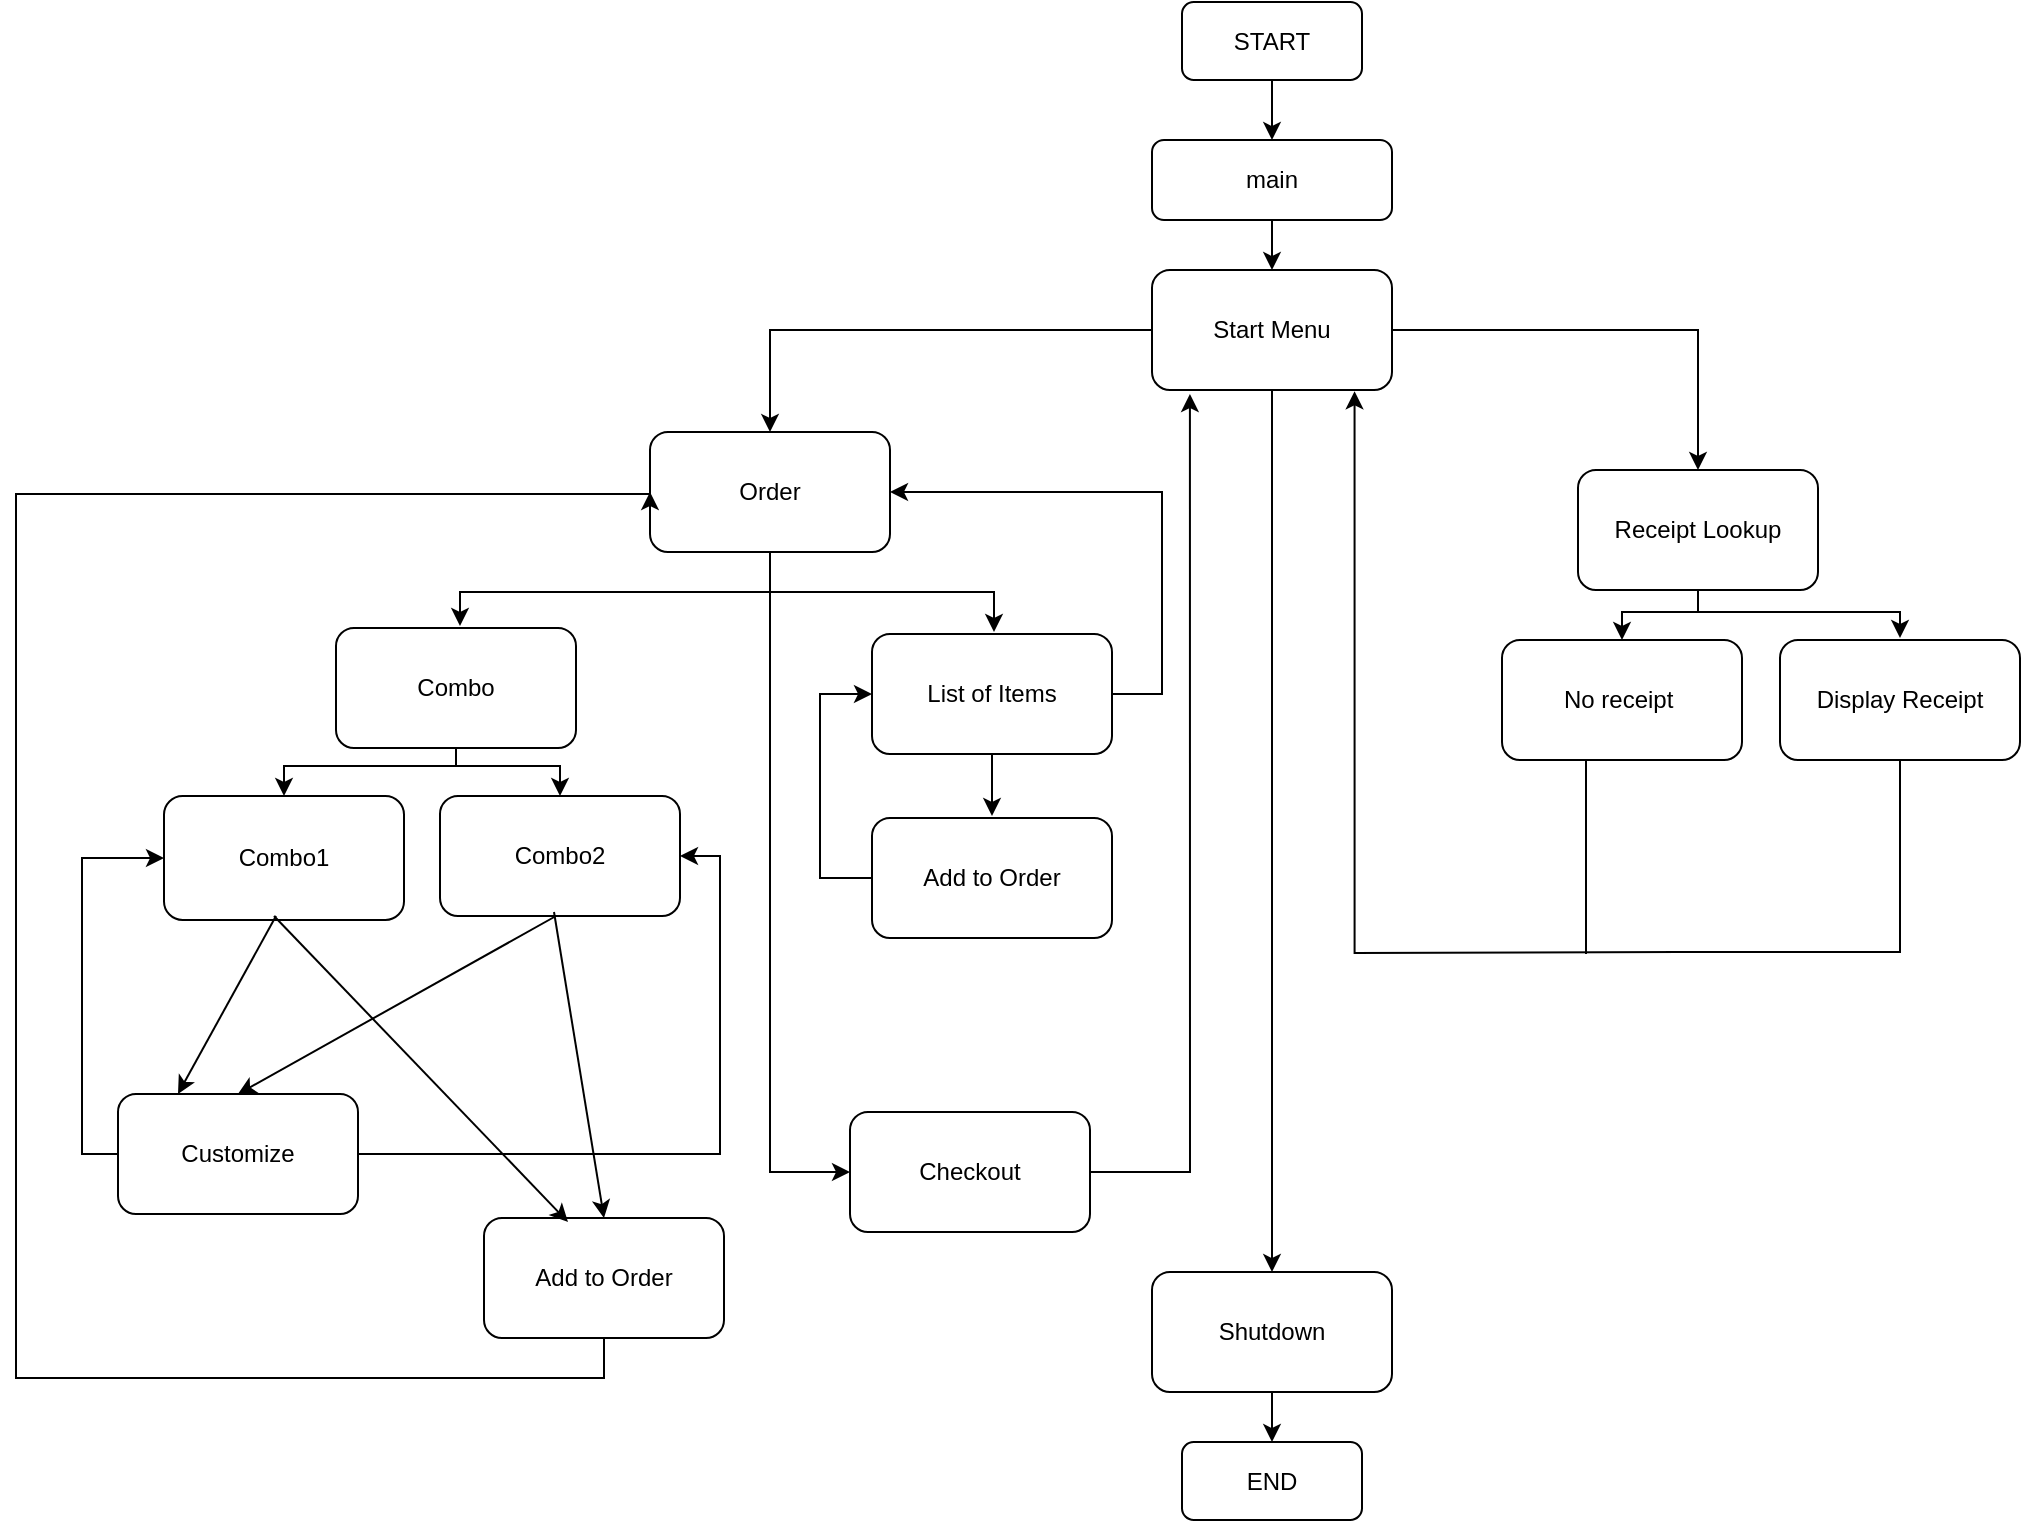 <mxfile version="16.5.1" type="device"><diagram id="C5RBs43oDa-KdzZeNtuy" name="Page-1"><mxGraphModel dx="2301" dy="1114" grid="0" gridSize="10" guides="1" tooltips="1" connect="1" arrows="1" fold="1" page="0" pageScale="1" pageWidth="827" pageHeight="1169" background="none" math="0" shadow="0"><root><mxCell id="WIyWlLk6GJQsqaUBKTNV-0"/><mxCell id="WIyWlLk6GJQsqaUBKTNV-1" parent="WIyWlLk6GJQsqaUBKTNV-0"/><mxCell id="A3fkaGjAUf6eBdhboRFx-56" style="edgeStyle=orthogonalEdgeStyle;rounded=0;orthogonalLoop=1;jettySize=auto;html=1;exitX=0.5;exitY=1;exitDx=0;exitDy=0;endArrow=classic;endFill=1;" edge="1" parent="WIyWlLk6GJQsqaUBKTNV-1" source="WIyWlLk6GJQsqaUBKTNV-3" target="A3fkaGjAUf6eBdhboRFx-0"><mxGeometry relative="1" as="geometry"/></mxCell><mxCell id="WIyWlLk6GJQsqaUBKTNV-3" value="main" style="rounded=1;whiteSpace=wrap;html=1;fontSize=12;glass=0;strokeWidth=1;shadow=0;" parent="WIyWlLk6GJQsqaUBKTNV-1" vertex="1"><mxGeometry x="-31" y="104" width="120" height="40" as="geometry"/></mxCell><mxCell id="A3fkaGjAUf6eBdhboRFx-43" style="edgeStyle=orthogonalEdgeStyle;rounded=0;orthogonalLoop=1;jettySize=auto;html=1;exitX=0;exitY=0.5;exitDx=0;exitDy=0;entryX=0.5;entryY=0;entryDx=0;entryDy=0;endArrow=classic;endFill=1;" edge="1" parent="WIyWlLk6GJQsqaUBKTNV-1" source="A3fkaGjAUf6eBdhboRFx-0" target="A3fkaGjAUf6eBdhboRFx-5"><mxGeometry relative="1" as="geometry"/></mxCell><mxCell id="A3fkaGjAUf6eBdhboRFx-44" style="edgeStyle=orthogonalEdgeStyle;rounded=0;orthogonalLoop=1;jettySize=auto;html=1;exitX=1;exitY=0.5;exitDx=0;exitDy=0;entryX=0.5;entryY=0;entryDx=0;entryDy=0;endArrow=classic;endFill=1;" edge="1" parent="WIyWlLk6GJQsqaUBKTNV-1" source="A3fkaGjAUf6eBdhboRFx-0" target="A3fkaGjAUf6eBdhboRFx-3"><mxGeometry relative="1" as="geometry"/></mxCell><mxCell id="A3fkaGjAUf6eBdhboRFx-64" style="edgeStyle=orthogonalEdgeStyle;rounded=0;orthogonalLoop=1;jettySize=auto;html=1;endArrow=classic;endFill=1;entryX=0.5;entryY=0;entryDx=0;entryDy=0;" edge="1" parent="WIyWlLk6GJQsqaUBKTNV-1" source="A3fkaGjAUf6eBdhboRFx-0" target="A3fkaGjAUf6eBdhboRFx-66"><mxGeometry relative="1" as="geometry"><mxPoint x="29" y="682.444" as="targetPoint"/></mxGeometry></mxCell><mxCell id="A3fkaGjAUf6eBdhboRFx-0" value="Start Menu" style="whiteSpace=wrap;html=1;rounded=1;glass=0;strokeWidth=1;shadow=0;" vertex="1" parent="WIyWlLk6GJQsqaUBKTNV-1"><mxGeometry x="-31" y="169" width="120" height="60" as="geometry"/></mxCell><mxCell id="A3fkaGjAUf6eBdhboRFx-45" style="edgeStyle=orthogonalEdgeStyle;rounded=0;orthogonalLoop=1;jettySize=auto;html=1;exitX=0.5;exitY=1;exitDx=0;exitDy=0;endArrow=classic;endFill=1;" edge="1" parent="WIyWlLk6GJQsqaUBKTNV-1" source="A3fkaGjAUf6eBdhboRFx-3" target="A3fkaGjAUf6eBdhboRFx-14"><mxGeometry relative="1" as="geometry"><Array as="points"><mxPoint x="242" y="340"/><mxPoint x="204" y="340"/></Array></mxGeometry></mxCell><mxCell id="A3fkaGjAUf6eBdhboRFx-46" style="edgeStyle=orthogonalEdgeStyle;rounded=0;orthogonalLoop=1;jettySize=auto;html=1;exitX=0.5;exitY=1;exitDx=0;exitDy=0;entryX=0.5;entryY=0;entryDx=0;entryDy=0;endArrow=classic;endFill=1;" edge="1" parent="WIyWlLk6GJQsqaUBKTNV-1"><mxGeometry relative="1" as="geometry"><mxPoint x="242" y="328" as="sourcePoint"/><mxPoint x="343" y="353" as="targetPoint"/><Array as="points"><mxPoint x="242" y="340"/><mxPoint x="343" y="340"/></Array></mxGeometry></mxCell><mxCell id="A3fkaGjAUf6eBdhboRFx-3" value="Receipt Lookup" style="whiteSpace=wrap;html=1;rounded=1;glass=0;strokeWidth=1;shadow=0;" vertex="1" parent="WIyWlLk6GJQsqaUBKTNV-1"><mxGeometry x="182" y="269" width="120" height="60" as="geometry"/></mxCell><mxCell id="A3fkaGjAUf6eBdhboRFx-32" style="edgeStyle=orthogonalEdgeStyle;rounded=0;orthogonalLoop=1;jettySize=auto;html=1;exitX=0.5;exitY=1;exitDx=0;exitDy=0;endArrow=classic;endFill=1;" edge="1" parent="WIyWlLk6GJQsqaUBKTNV-1"><mxGeometry relative="1" as="geometry"><mxPoint x="-377" y="347" as="targetPoint"/><mxPoint x="-222" y="309" as="sourcePoint"/><Array as="points"><mxPoint x="-222" y="330"/><mxPoint x="-377" y="330"/></Array></mxGeometry></mxCell><mxCell id="A3fkaGjAUf6eBdhboRFx-33" style="edgeStyle=orthogonalEdgeStyle;rounded=0;orthogonalLoop=1;jettySize=auto;html=1;exitX=0.5;exitY=1;exitDx=0;exitDy=0;entryX=0.5;entryY=0;entryDx=0;entryDy=0;endArrow=classic;endFill=1;entryPerimeter=0;" edge="1" parent="WIyWlLk6GJQsqaUBKTNV-1"><mxGeometry relative="1" as="geometry"><mxPoint x="-222" y="312" as="sourcePoint"/><mxPoint x="-110" y="350" as="targetPoint"/><Array as="points"><mxPoint x="-222" y="330"/><mxPoint x="-110" y="330"/></Array></mxGeometry></mxCell><mxCell id="A3fkaGjAUf6eBdhboRFx-59" style="edgeStyle=orthogonalEdgeStyle;rounded=0;orthogonalLoop=1;jettySize=auto;html=1;entryX=0;entryY=0.5;entryDx=0;entryDy=0;endArrow=classic;endFill=1;" edge="1" parent="WIyWlLk6GJQsqaUBKTNV-1" source="A3fkaGjAUf6eBdhboRFx-5" target="A3fkaGjAUf6eBdhboRFx-19"><mxGeometry relative="1" as="geometry"/></mxCell><mxCell id="A3fkaGjAUf6eBdhboRFx-5" value="Order" style="whiteSpace=wrap;html=1;rounded=1;glass=0;strokeWidth=1;shadow=0;" vertex="1" parent="WIyWlLk6GJQsqaUBKTNV-1"><mxGeometry x="-282" y="250" width="120" height="60" as="geometry"/></mxCell><mxCell id="A3fkaGjAUf6eBdhboRFx-34" style="edgeStyle=orthogonalEdgeStyle;rounded=0;orthogonalLoop=1;jettySize=auto;html=1;exitX=0.5;exitY=1;exitDx=0;exitDy=0;entryX=0.5;entryY=0;entryDx=0;entryDy=0;endArrow=classic;endFill=1;" edge="1" parent="WIyWlLk6GJQsqaUBKTNV-1" source="A3fkaGjAUf6eBdhboRFx-9" target="A3fkaGjAUf6eBdhboRFx-18"><mxGeometry relative="1" as="geometry"><Array as="points"><mxPoint x="-379" y="417"/><mxPoint x="-465" y="417"/></Array></mxGeometry></mxCell><mxCell id="A3fkaGjAUf6eBdhboRFx-35" style="edgeStyle=orthogonalEdgeStyle;rounded=0;orthogonalLoop=1;jettySize=auto;html=1;exitX=0.5;exitY=1;exitDx=0;exitDy=0;endArrow=classic;endFill=1;" edge="1" parent="WIyWlLk6GJQsqaUBKTNV-1" source="A3fkaGjAUf6eBdhboRFx-9" target="A3fkaGjAUf6eBdhboRFx-17"><mxGeometry relative="1" as="geometry"><Array as="points"><mxPoint x="-379" y="417"/><mxPoint x="-327" y="417"/></Array></mxGeometry></mxCell><mxCell id="A3fkaGjAUf6eBdhboRFx-9" value="Combo" style="whiteSpace=wrap;html=1;rounded=1;glass=0;strokeWidth=1;shadow=0;" vertex="1" parent="WIyWlLk6GJQsqaUBKTNV-1"><mxGeometry x="-439" y="348" width="120" height="60" as="geometry"/></mxCell><mxCell id="A3fkaGjAUf6eBdhboRFx-38" style="edgeStyle=orthogonalEdgeStyle;rounded=0;orthogonalLoop=1;jettySize=auto;html=1;exitX=0.5;exitY=1;exitDx=0;exitDy=0;endArrow=classic;endFill=1;" edge="1" parent="WIyWlLk6GJQsqaUBKTNV-1" source="A3fkaGjAUf6eBdhboRFx-11"><mxGeometry relative="1" as="geometry"><mxPoint x="-111" y="442.333" as="targetPoint"/><Array as="points"><mxPoint x="-111" y="442"/><mxPoint x="-111" y="442"/></Array></mxGeometry></mxCell><mxCell id="A3fkaGjAUf6eBdhboRFx-60" style="edgeStyle=orthogonalEdgeStyle;rounded=0;orthogonalLoop=1;jettySize=auto;html=1;entryX=1;entryY=0.5;entryDx=0;entryDy=0;endArrow=classic;endFill=1;" edge="1" parent="WIyWlLk6GJQsqaUBKTNV-1" source="A3fkaGjAUf6eBdhboRFx-11" target="A3fkaGjAUf6eBdhboRFx-5"><mxGeometry relative="1" as="geometry"><Array as="points"><mxPoint x="-26" y="381"/><mxPoint x="-26" y="280"/></Array></mxGeometry></mxCell><mxCell id="A3fkaGjAUf6eBdhboRFx-11" value="List of Items" style="whiteSpace=wrap;html=1;rounded=1;glass=0;strokeWidth=1;shadow=0;" vertex="1" parent="WIyWlLk6GJQsqaUBKTNV-1"><mxGeometry x="-171" y="351" width="120" height="60" as="geometry"/></mxCell><mxCell id="A3fkaGjAUf6eBdhboRFx-47" style="edgeStyle=orthogonalEdgeStyle;rounded=0;orthogonalLoop=1;jettySize=auto;html=1;exitX=0.5;exitY=1;exitDx=0;exitDy=0;endArrow=none;endFill=0;" edge="1" parent="WIyWlLk6GJQsqaUBKTNV-1"><mxGeometry relative="1" as="geometry"><mxPoint x="226" y="510" as="targetPoint"/><mxPoint x="343" y="413" as="sourcePoint"/><Array as="points"><mxPoint x="343" y="510"/></Array></mxGeometry></mxCell><mxCell id="A3fkaGjAUf6eBdhboRFx-13" value="Display Receipt" style="whiteSpace=wrap;html=1;rounded=1;glass=0;strokeWidth=1;shadow=0;" vertex="1" parent="WIyWlLk6GJQsqaUBKTNV-1"><mxGeometry x="283" y="354" width="120" height="60" as="geometry"/></mxCell><mxCell id="A3fkaGjAUf6eBdhboRFx-51" style="edgeStyle=orthogonalEdgeStyle;rounded=0;orthogonalLoop=1;jettySize=auto;html=1;exitX=0.5;exitY=1;exitDx=0;exitDy=0;endArrow=none;endFill=0;" edge="1" parent="WIyWlLk6GJQsqaUBKTNV-1"><mxGeometry relative="1" as="geometry"><mxPoint x="186" y="511" as="targetPoint"/><mxPoint x="204" y="411" as="sourcePoint"/><Array as="points"><mxPoint x="186" y="411"/></Array></mxGeometry></mxCell><mxCell id="A3fkaGjAUf6eBdhboRFx-14" value="No receipt&amp;nbsp;" style="whiteSpace=wrap;html=1;rounded=1;glass=0;strokeWidth=1;shadow=0;" vertex="1" parent="WIyWlLk6GJQsqaUBKTNV-1"><mxGeometry x="144" y="354" width="120" height="60" as="geometry"/></mxCell><mxCell id="A3fkaGjAUf6eBdhboRFx-50" style="edgeStyle=orthogonalEdgeStyle;rounded=0;orthogonalLoop=1;jettySize=auto;html=1;exitX=0;exitY=0.5;exitDx=0;exitDy=0;entryX=0.844;entryY=1.011;entryDx=0;entryDy=0;entryPerimeter=0;endArrow=classic;endFill=1;" edge="1" parent="WIyWlLk6GJQsqaUBKTNV-1" target="A3fkaGjAUf6eBdhboRFx-0"><mxGeometry relative="1" as="geometry"><mxPoint x="233" y="510" as="sourcePoint"/></mxGeometry></mxCell><mxCell id="A3fkaGjAUf6eBdhboRFx-57" style="edgeStyle=orthogonalEdgeStyle;rounded=0;orthogonalLoop=1;jettySize=auto;html=1;entryX=0;entryY=0.5;entryDx=0;entryDy=0;endArrow=classic;endFill=1;" edge="1" parent="WIyWlLk6GJQsqaUBKTNV-1" source="A3fkaGjAUf6eBdhboRFx-16" target="A3fkaGjAUf6eBdhboRFx-18"><mxGeometry relative="1" as="geometry"><Array as="points"><mxPoint x="-566" y="611"/><mxPoint x="-566" y="463"/></Array></mxGeometry></mxCell><mxCell id="A3fkaGjAUf6eBdhboRFx-58" style="edgeStyle=orthogonalEdgeStyle;rounded=0;orthogonalLoop=1;jettySize=auto;html=1;entryX=1;entryY=0.5;entryDx=0;entryDy=0;endArrow=classic;endFill=1;" edge="1" parent="WIyWlLk6GJQsqaUBKTNV-1" source="A3fkaGjAUf6eBdhboRFx-16" target="A3fkaGjAUf6eBdhboRFx-17"><mxGeometry relative="1" as="geometry"/></mxCell><mxCell id="A3fkaGjAUf6eBdhboRFx-16" value="Customize" style="whiteSpace=wrap;html=1;rounded=1;glass=0;strokeWidth=1;shadow=0;" vertex="1" parent="WIyWlLk6GJQsqaUBKTNV-1"><mxGeometry x="-548" y="581" width="120" height="60" as="geometry"/></mxCell><mxCell id="A3fkaGjAUf6eBdhboRFx-17" value="Combo2" style="whiteSpace=wrap;html=1;rounded=1;glass=0;strokeWidth=1;shadow=0;" vertex="1" parent="WIyWlLk6GJQsqaUBKTNV-1"><mxGeometry x="-387" y="432" width="120" height="60" as="geometry"/></mxCell><mxCell id="A3fkaGjAUf6eBdhboRFx-18" value="Combo1" style="whiteSpace=wrap;html=1;rounded=1;glass=0;strokeWidth=1;shadow=0;" vertex="1" parent="WIyWlLk6GJQsqaUBKTNV-1"><mxGeometry x="-525" y="432" width="120" height="62" as="geometry"/></mxCell><mxCell id="A3fkaGjAUf6eBdhboRFx-61" style="rounded=0;orthogonalLoop=1;jettySize=auto;html=1;endArrow=classic;endFill=1;exitX=1;exitY=0.5;exitDx=0;exitDy=0;edgeStyle=orthogonalEdgeStyle;entryX=0.158;entryY=1.034;entryDx=0;entryDy=0;entryPerimeter=0;" edge="1" parent="WIyWlLk6GJQsqaUBKTNV-1" source="A3fkaGjAUf6eBdhboRFx-19" target="A3fkaGjAUf6eBdhboRFx-0"><mxGeometry relative="1" as="geometry"><mxPoint x="5" y="229" as="targetPoint"/></mxGeometry></mxCell><mxCell id="A3fkaGjAUf6eBdhboRFx-19" value="Checkout" style="whiteSpace=wrap;html=1;rounded=1;glass=0;strokeWidth=1;shadow=0;" vertex="1" parent="WIyWlLk6GJQsqaUBKTNV-1"><mxGeometry x="-182" y="590" width="120" height="60" as="geometry"/></mxCell><mxCell id="A3fkaGjAUf6eBdhboRFx-48" style="edgeStyle=orthogonalEdgeStyle;rounded=0;orthogonalLoop=1;jettySize=auto;html=1;exitX=0.5;exitY=1;exitDx=0;exitDy=0;entryX=0;entryY=0.5;entryDx=0;entryDy=0;endArrow=classic;endFill=1;" edge="1" parent="WIyWlLk6GJQsqaUBKTNV-1" source="A3fkaGjAUf6eBdhboRFx-20" target="A3fkaGjAUf6eBdhboRFx-5"><mxGeometry relative="1" as="geometry"><mxPoint x="-323" y="281" as="targetPoint"/><Array as="points"><mxPoint x="-305" y="723"/><mxPoint x="-599" y="723"/><mxPoint x="-599" y="281"/></Array></mxGeometry></mxCell><mxCell id="A3fkaGjAUf6eBdhboRFx-20" value="Add to Order" style="whiteSpace=wrap;html=1;rounded=1;glass=0;strokeWidth=1;shadow=0;" vertex="1" parent="WIyWlLk6GJQsqaUBKTNV-1"><mxGeometry x="-365" y="643" width="120" height="60" as="geometry"/></mxCell><mxCell id="A3fkaGjAUf6eBdhboRFx-28" value="" style="endArrow=classic;html=1;rounded=0;entryX=0.5;entryY=0;entryDx=0;entryDy=0;" edge="1" parent="WIyWlLk6GJQsqaUBKTNV-1" target="A3fkaGjAUf6eBdhboRFx-20"><mxGeometry width="50" height="50" relative="1" as="geometry"><mxPoint x="-330" y="490" as="sourcePoint"/><mxPoint x="-280" y="440" as="targetPoint"/></mxGeometry></mxCell><mxCell id="A3fkaGjAUf6eBdhboRFx-29" value="" style="endArrow=classic;html=1;rounded=0;entryX=0.5;entryY=0;entryDx=0;entryDy=0;" edge="1" parent="WIyWlLk6GJQsqaUBKTNV-1" target="A3fkaGjAUf6eBdhboRFx-16"><mxGeometry width="50" height="50" relative="1" as="geometry"><mxPoint x="-329" y="492" as="sourcePoint"/><mxPoint x="-309" y="645" as="targetPoint"/></mxGeometry></mxCell><mxCell id="A3fkaGjAUf6eBdhboRFx-30" value="" style="endArrow=classic;html=1;rounded=0;" edge="1" parent="WIyWlLk6GJQsqaUBKTNV-1"><mxGeometry width="50" height="50" relative="1" as="geometry"><mxPoint x="-470" y="492" as="sourcePoint"/><mxPoint x="-323" y="645" as="targetPoint"/></mxGeometry></mxCell><mxCell id="A3fkaGjAUf6eBdhboRFx-31" value="" style="endArrow=classic;html=1;rounded=0;entryX=0.25;entryY=0;entryDx=0;entryDy=0;" edge="1" parent="WIyWlLk6GJQsqaUBKTNV-1" target="A3fkaGjAUf6eBdhboRFx-16"><mxGeometry width="50" height="50" relative="1" as="geometry"><mxPoint x="-469" y="492" as="sourcePoint"/><mxPoint x="-444" y="645" as="targetPoint"/></mxGeometry></mxCell><mxCell id="A3fkaGjAUf6eBdhboRFx-49" style="edgeStyle=orthogonalEdgeStyle;rounded=0;orthogonalLoop=1;jettySize=auto;html=1;exitX=0;exitY=0.5;exitDx=0;exitDy=0;entryX=0;entryY=0.5;entryDx=0;entryDy=0;endArrow=classic;endFill=1;" edge="1" parent="WIyWlLk6GJQsqaUBKTNV-1" source="A3fkaGjAUf6eBdhboRFx-37" target="A3fkaGjAUf6eBdhboRFx-11"><mxGeometry relative="1" as="geometry"><Array as="points"><mxPoint x="-197" y="473"/><mxPoint x="-197" y="381"/></Array></mxGeometry></mxCell><mxCell id="A3fkaGjAUf6eBdhboRFx-37" value="Add to Order" style="whiteSpace=wrap;html=1;rounded=1;glass=0;strokeWidth=1;shadow=0;" vertex="1" parent="WIyWlLk6GJQsqaUBKTNV-1"><mxGeometry x="-171" y="443" width="120" height="60" as="geometry"/></mxCell><mxCell id="A3fkaGjAUf6eBdhboRFx-55" style="edgeStyle=orthogonalEdgeStyle;rounded=0;orthogonalLoop=1;jettySize=auto;html=1;exitX=0.5;exitY=1;exitDx=0;exitDy=0;endArrow=classic;endFill=1;" edge="1" parent="WIyWlLk6GJQsqaUBKTNV-1" source="A3fkaGjAUf6eBdhboRFx-52" target="WIyWlLk6GJQsqaUBKTNV-3"><mxGeometry relative="1" as="geometry"><Array as="points"/></mxGeometry></mxCell><mxCell id="A3fkaGjAUf6eBdhboRFx-52" value="START" style="rounded=1;whiteSpace=wrap;html=1;" vertex="1" parent="WIyWlLk6GJQsqaUBKTNV-1"><mxGeometry x="-16" y="35" width="90" height="39" as="geometry"/></mxCell><mxCell id="A3fkaGjAUf6eBdhboRFx-65" value="END" style="rounded=1;whiteSpace=wrap;html=1;" vertex="1" parent="WIyWlLk6GJQsqaUBKTNV-1"><mxGeometry x="-16" y="755" width="90" height="39" as="geometry"/></mxCell><mxCell id="A3fkaGjAUf6eBdhboRFx-67" style="edgeStyle=orthogonalEdgeStyle;rounded=0;orthogonalLoop=1;jettySize=auto;html=1;entryX=0.5;entryY=0;entryDx=0;entryDy=0;endArrow=classic;endFill=1;" edge="1" parent="WIyWlLk6GJQsqaUBKTNV-1" source="A3fkaGjAUf6eBdhboRFx-66" target="A3fkaGjAUf6eBdhboRFx-65"><mxGeometry relative="1" as="geometry"/></mxCell><mxCell id="A3fkaGjAUf6eBdhboRFx-66" value="Shutdown" style="whiteSpace=wrap;html=1;rounded=1;glass=0;strokeWidth=1;shadow=0;" vertex="1" parent="WIyWlLk6GJQsqaUBKTNV-1"><mxGeometry x="-31" y="670" width="120" height="60" as="geometry"/></mxCell></root></mxGraphModel></diagram></mxfile>